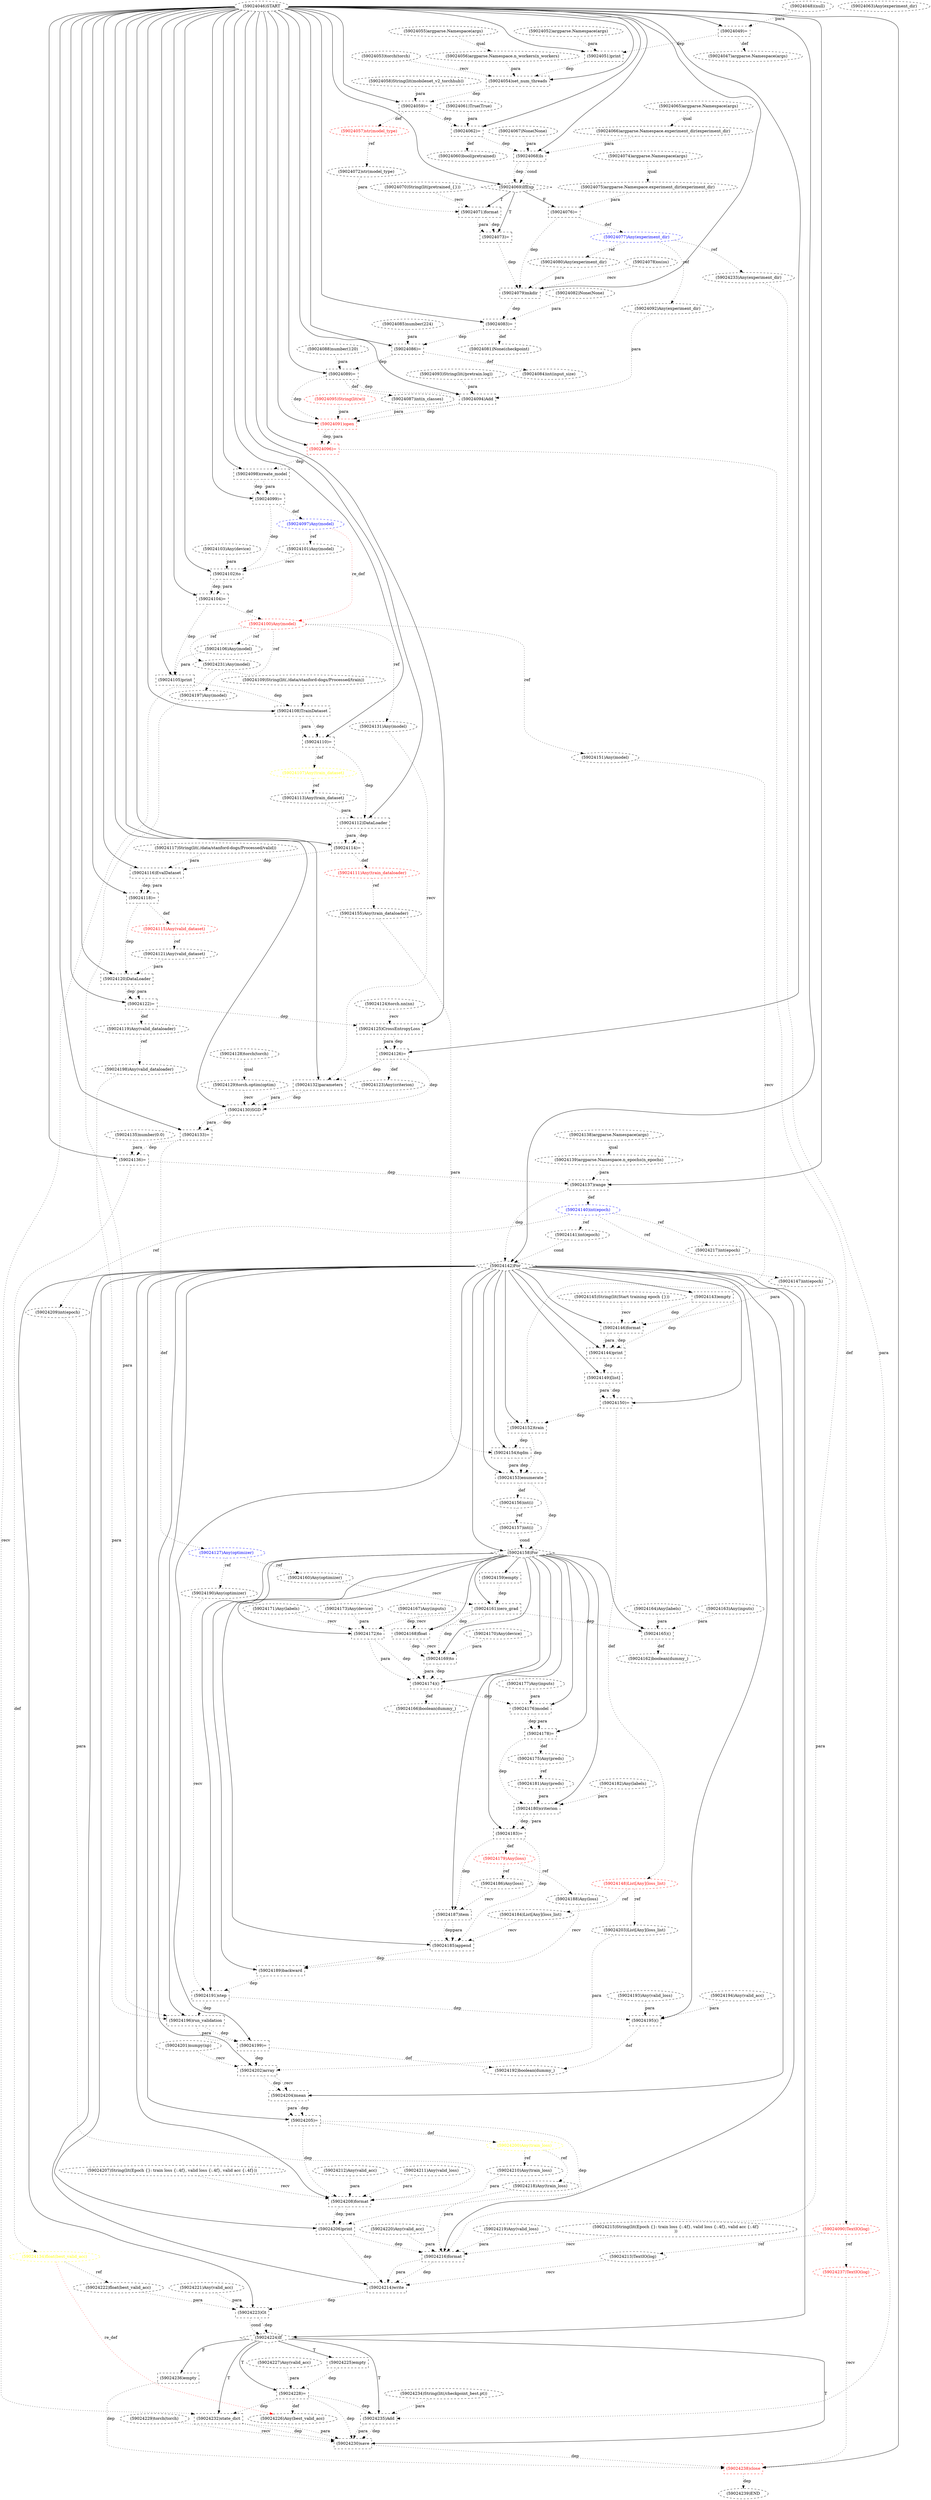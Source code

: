 digraph G {
1 [label="(59024207)String(lit(Epoch {}: train loss {:.4f}, valid loss {:.4f}, valid acc {:.4f}))" shape=ellipse style=dashed]
2 [label="(59024048)(null)" shape=ellipse style=dashed]
3 [label="(59024214)write" shape=box style=dashed]
4 [label="(59024049)=" shape=box style=dashed]
5 [label="(59024152)train" shape=box style=dashed]
6 [label="(59024195)()" shape=box style=dashed]
7 [label="(59024123)Any(criterion)" shape=ellipse style=dashed]
8 [label="(59024231)Any(model)" shape=ellipse style=dashed]
9 [label="(59024127)Any(optimizer)" shape=ellipse style=dashed color=blue fontcolor=blue]
10 [label="(59024122)=" shape=box style=dashed]
11 [label="(59024057)str(model_type)" shape=ellipse style=dashed color=red fontcolor=red]
12 [label="(59024177)Any(inputs)" shape=ellipse style=dashed]
13 [label="(59024191)step" shape=box style=dashed]
14 [label="(59024132)parameters" shape=box style=dashed]
15 [label="(59024136)=" shape=box style=dashed]
16 [label="(59024216)format" shape=box style=dashed]
17 [label="(59024090)TextIO(log)" shape=ellipse style=dashed color=red fontcolor=red]
18 [label="(59024106)Any(model)" shape=ellipse style=dashed]
19 [label="(59024236)empty" shape=box style=dashed]
20 [label="(59024046)START" style=dashed]
21 [label="(59024218)Any(train_loss)" shape=ellipse style=dashed]
22 [label="(59024188)Any(loss)" shape=ellipse style=dashed]
23 [label="(59024069)IfExp" shape=diamond style=dashed]
24 [label="(59024089)=" shape=box style=dashed]
25 [label="(59024161)zero_grad" shape=box style=dashed]
26 [label="(59024137)range" shape=box style=dashed]
27 [label="(59024219)Any(valid_loss)" shape=ellipse style=dashed]
28 [label="(59024047)argparse.Namespace(args)" shape=ellipse style=dashed]
29 [label="(59024113)Any(train_dataset)" shape=ellipse style=dashed]
30 [label="(59024178)=" shape=box style=dashed]
31 [label="(59024149)[list]" shape=box style=dashed]
32 [label="(59024239)END" style=dashed]
33 [label="(59024223)Gt" shape=box style=dashed]
34 [label="(59024158)For" shape=diamond style=dashed]
35 [label="(59024099)=" shape=box style=dashed]
36 [label="(59024186)Any(loss)" shape=ellipse style=dashed]
37 [label="(59024175)Any(preds)" shape=ellipse style=dashed color=black fontcolor=black]
38 [label="(59024233)Any(experiment_dir)" shape=ellipse style=dashed]
39 [label="(59024117)String(lit(./data/stanford-dogs/Processed/valid))" shape=ellipse style=dashed]
40 [label="(59024197)Any(model)" shape=ellipse style=dashed]
41 [label="(59024068)Is" shape=box style=dashed]
42 [label="(59024082)None(None)" shape=ellipse style=dashed]
43 [label="(59024215)String(lit(Epoch {}: train loss {:.4f}, valid loss {:.4f}, valid acc {:.4f}
))" shape=ellipse style=dashed]
44 [label="(59024059)=" shape=box style=dashed]
45 [label="(59024070)String(lit(pretrained_{}))" shape=ellipse style=dashed]
46 [label="(59024086)=" shape=box style=dashed]
47 [label="(59024210)Any(train_loss)" shape=ellipse style=dashed]
48 [label="(59024101)Any(model)" shape=ellipse style=dashed]
49 [label="(59024198)Any(valid_dataloader)" shape=ellipse style=dashed]
50 [label="(59024103)Any(device)" shape=ellipse style=dashed]
51 [label="(59024126)=" shape=box style=dashed]
52 [label="(59024120)DataLoader" shape=box style=dashed]
53 [label="(59024227)Any(valid_acc)" shape=ellipse style=dashed]
54 [label="(59024160)Any(optimizer)" shape=ellipse style=dashed]
55 [label="(59024055)argparse.Namespace(args)" shape=ellipse style=dashed]
56 [label="(59024154)tqdm" shape=box style=dashed]
57 [label="(59024104)=" shape=box style=dashed]
58 [label="(59024194)Any(valid_acc)" shape=ellipse style=dashed]
59 [label="(59024208)format" shape=box style=dashed]
60 [label="(59024102)to" shape=box style=dashed]
61 [label="(59024060)bool(pretrained)" shape=ellipse style=dashed]
62 [label="(59024134)float(best_valid_acc)" shape=ellipse style=dashed color=yellow fontcolor=yellow]
63 [label="(59024142)For" shape=diamond style=dashed]
64 [label="(59024232)state_dict" shape=box style=dashed]
65 [label="(59024204)mean" shape=box style=dashed]
66 [label="(59024212)Any(valid_acc)" shape=ellipse style=dashed]
67 [label="(59024155)Any(train_dataloader)" shape=ellipse style=dashed]
68 [label="(59024151)Any(model)" shape=ellipse style=dashed]
69 [label="(59024164)Any(labels)" shape=ellipse style=dashed]
70 [label="(59024088)number(120)" shape=ellipse style=dashed]
71 [label="(59024157)int(i)" shape=ellipse style=dashed]
72 [label="(59024110)=" shape=box style=dashed]
73 [label="(59024145)String(lit(Start training epoch {}))" shape=ellipse style=dashed]
74 [label="(59024221)Any(valid_acc)" shape=ellipse style=dashed]
75 [label="(59024128)torch(torch)" shape=ellipse style=dashed]
76 [label="(59024139)argparse.Namespace.n_epochs(n_epochs)" shape=ellipse style=dashed]
77 [label="(59024206)print" shape=box style=dashed]
78 [label="(59024141)int(epoch)" shape=ellipse style=dashed]
79 [label="(59024075)argparse.Namespace.experiment_dir(experiment_dir)" shape=ellipse style=dashed]
80 [label="(59024087)int(n_classes)" shape=ellipse style=dashed]
81 [label="(59024196)run_validation" shape=box style=dashed]
82 [label="(59024091)open" shape=box style=dashed color=red fontcolor=red]
83 [label="(59024135)number(0.0)" shape=ellipse style=dashed]
84 [label="(59024133)=" shape=box style=dashed]
85 [label="(59024108)TrainDataset" shape=box style=dashed]
86 [label="(59024187)item" shape=box style=dashed]
87 [label="(59024062)=" shape=box style=dashed]
88 [label="(59024093)String(lit(/pretrain.log))" shape=ellipse style=dashed]
89 [label="(59024053)torch(torch)" shape=ellipse style=dashed]
90 [label="(59024138)argparse.Namespace(args)" shape=ellipse style=dashed]
91 [label="(59024171)Any(labels)" shape=ellipse style=dashed]
92 [label="(59024097)Any(model)" shape=ellipse style=dashed color=blue fontcolor=blue]
93 [label="(59024116)EvalDataset" shape=box style=dashed]
94 [label="(59024230)save" shape=box style=dashed]
95 [label="(59024085)number(224)" shape=ellipse style=dashed]
96 [label="(59024222)float(best_valid_acc)" shape=ellipse style=dashed]
97 [label="(59024081)None(checkpoint)" shape=ellipse style=dashed]
98 [label="(59024174)()" shape=box style=dashed]
99 [label="(59024056)argparse.Namespace.n_workers(n_workers)" shape=ellipse style=dashed]
100 [label="(59024066)argparse.Namespace.experiment_dir(experiment_dir)" shape=ellipse style=dashed]
101 [label="(59024131)Any(model)" shape=ellipse style=dashed]
102 [label="(59024170)Any(device)" shape=ellipse style=dashed]
103 [label="(59024199)=" shape=box style=dashed]
104 [label="(59024213)TextIO(log)" shape=ellipse style=dashed]
105 [label="(59024073)=" shape=box style=dashed]
106 [label="(59024225)empty" shape=box style=dashed]
107 [label="(59024092)Any(experiment_dir)" shape=ellipse style=dashed]
108 [label="(59024124)torch.nn(nn)" shape=ellipse style=dashed]
109 [label="(59024205)=" shape=box style=dashed]
110 [label="(59024083)=" shape=box style=dashed]
111 [label="(59024143)empty" shape=box style=dashed]
112 [label="(59024176)model" shape=box style=dashed]
113 [label="(59024162)boolean(dummy_)" shape=ellipse style=dashed]
114 [label="(59024217)int(epoch)" shape=ellipse style=dashed]
115 [label="(59024146)format" shape=box style=dashed]
116 [label="(59024179)Any(loss)" shape=ellipse style=dashed color=red fontcolor=red]
117 [label="(59024054)set_num_threads" shape=box style=dashed]
118 [label="(59024115)Any(valid_dataset)" shape=ellipse style=dashed color=red fontcolor=red]
119 [label="(59024129)torch.optim(optim)" shape=ellipse style=dashed]
120 [label="(59024181)Any(preds)" shape=ellipse style=dashed]
121 [label="(59024063)Any(experiment_dir)" shape=ellipse style=dashed]
122 [label="(59024202)array" shape=box style=dashed]
123 [label="(59024156)int(i)" shape=ellipse style=dashed color=black fontcolor=black]
124 [label="(59024234)String(lit(/checkpoint_best.pt))" shape=ellipse style=dashed]
125 [label="(59024074)argparse.Namespace(args)" shape=ellipse style=dashed]
126 [label="(59024226)Any(best_valid_acc)" shape=ellipse style=dashed]
127 [label="(59024168)float" shape=box style=dashed]
128 [label="(59024201)numpy(np)" shape=ellipse style=dashed]
129 [label="(59024096)=" shape=box style=dashed color=red fontcolor=red]
130 [label="(59024165)()" shape=box style=dashed]
131 [label="(59024220)Any(valid_acc)" shape=ellipse style=dashed]
132 [label="(59024144)print" shape=box style=dashed]
133 [label="(59024147)int(epoch)" shape=ellipse style=dashed]
134 [label="(59024125)CrossEntropyLoss" shape=box style=dashed]
135 [label="(59024192)boolean(dummy_)" shape=ellipse style=dashed]
136 [label="(59024200)Any(train_loss)" shape=ellipse style=dashed color=yellow fontcolor=yellow]
137 [label="(59024203)List[Any](loss_list)" shape=ellipse style=dashed]
138 [label="(59024228)=" shape=box style=dashed]
139 [label="(59024167)Any(inputs)" shape=ellipse style=dashed]
140 [label="(59024072)str(model_type)" shape=ellipse style=dashed]
141 [label="(59024077)Any(experiment_dir)" shape=ellipse style=dashed color=blue fontcolor=blue]
142 [label="(59024180)criterion" shape=box style=dashed]
143 [label="(59024098)create_model" shape=box style=dashed]
144 [label="(59024112)DataLoader" shape=box style=dashed]
145 [label="(59024159)empty" shape=box style=dashed]
146 [label="(59024071)format" shape=box style=dashed]
147 [label="(59024211)Any(valid_loss)" shape=ellipse style=dashed]
148 [label="(59024058)String(lit(mobilenet_v2_torchhub))" shape=ellipse style=dashed]
149 [label="(59024094)Add" shape=box style=dashed]
150 [label="(59024118)=" shape=box style=dashed]
151 [label="(59024182)Any(labels)" shape=ellipse style=dashed]
152 [label="(59024148)List[Any](loss_list)" shape=ellipse style=dashed color=red fontcolor=red]
153 [label="(59024163)Any(inputs)" shape=ellipse style=dashed]
154 [label="(59024100)Any(model)" shape=ellipse style=dashed color=red fontcolor=red]
155 [label="(59024169)to" shape=box style=dashed]
156 [label="(59024051)print" shape=box style=dashed]
157 [label="(59024193)Any(valid_loss)" shape=ellipse style=dashed]
158 [label="(59024209)int(epoch)" shape=ellipse style=dashed]
159 [label="(59024189)backward" shape=box style=dashed]
160 [label="(59024052)argparse.Namespace(args)" shape=ellipse style=dashed]
161 [label="(59024105)print" shape=box style=dashed]
162 [label="(59024150)=" shape=box style=dashed]
163 [label="(59024166)boolean(dummy_)" shape=ellipse style=dashed]
164 [label="(59024224)If" shape=diamond style=dashed]
165 [label="(59024229)torch(torch)" shape=ellipse style=dashed]
166 [label="(59024190)Any(optimizer)" shape=ellipse style=dashed]
167 [label="(59024114)=" shape=box style=dashed]
168 [label="(59024185)append" shape=box style=dashed]
169 [label="(59024119)Any(valid_dataloader)" shape=ellipse style=dashed color=black fontcolor=black]
170 [label="(59024065)argparse.Namespace(args)" shape=ellipse style=dashed]
171 [label="(59024235)Add" shape=box style=dashed]
172 [label="(59024084)int(input_size)" shape=ellipse style=dashed]
173 [label="(59024080)Any(experiment_dir)" shape=ellipse style=dashed]
174 [label="(59024237)TextIO(log)" shape=ellipse style=dashed color=red fontcolor=red]
175 [label="(59024130)SGD" shape=box style=dashed]
176 [label="(59024172)to" shape=box style=dashed]
177 [label="(59024107)Any(train_dataset)" shape=ellipse style=dashed color=yellow fontcolor=yellow]
178 [label="(59024067)None(None)" shape=ellipse style=dashed]
179 [label="(59024079)mkdir" shape=box style=dashed]
180 [label="(59024183)=" shape=box style=dashed]
181 [label="(59024153)enumerate" shape=box style=dashed]
182 [label="(59024140)int(epoch)" shape=ellipse style=dashed color=blue fontcolor=blue]
183 [label="(59024184)List[Any](loss_list)" shape=ellipse style=dashed]
184 [label="(59024095)String(lit(w))" shape=ellipse style=dashed color=red fontcolor=red]
185 [label="(59024111)Any(train_dataloader)" shape=ellipse style=dashed color=red fontcolor=red]
186 [label="(59024109)String(lit(./data/stanford-dogs/Processed/train))" shape=ellipse style=dashed]
187 [label="(59024061)True(True)" shape=ellipse style=dashed]
188 [label="(59024076)=" shape=box style=dashed]
189 [label="(59024078)os(os)" shape=ellipse style=dashed]
190 [label="(59024173)Any(device)" shape=ellipse style=dashed]
191 [label="(59024238)close" shape=box style=dashed color=red fontcolor=red]
192 [label="(59024121)Any(valid_dataset)" shape=ellipse style=dashed]
63 -> 3 [label="" style=solid];
104 -> 3 [label="recv" style=dotted];
16 -> 3 [label="dep" style=dotted];
16 -> 3 [label="para" style=dotted];
77 -> 3 [label="dep" style=dotted];
20 -> 4 [label="" style=solid];
2 -> 4 [label="para" style=dotted];
63 -> 5 [label="" style=solid];
68 -> 5 [label="recv" style=dotted];
162 -> 5 [label="dep" style=dotted];
63 -> 6 [label="" style=solid];
157 -> 6 [label="para" style=dotted];
58 -> 6 [label="para" style=dotted];
13 -> 6 [label="dep" style=dotted];
51 -> 7 [label="def" style=dotted];
154 -> 8 [label="ref" style=dotted];
84 -> 9 [label="def" style=dotted];
20 -> 10 [label="" style=solid];
52 -> 10 [label="dep" style=dotted];
52 -> 10 [label="para" style=dotted];
44 -> 11 [label="def" style=dotted];
34 -> 13 [label="" style=solid];
166 -> 13 [label="recv" style=dotted];
159 -> 13 [label="dep" style=dotted];
20 -> 14 [label="" style=solid];
101 -> 14 [label="recv" style=dotted];
51 -> 14 [label="dep" style=dotted];
20 -> 15 [label="" style=solid];
83 -> 15 [label="para" style=dotted];
84 -> 15 [label="dep" style=dotted];
63 -> 16 [label="" style=solid];
43 -> 16 [label="recv" style=dotted];
114 -> 16 [label="para" style=dotted];
21 -> 16 [label="para" style=dotted];
27 -> 16 [label="para" style=dotted];
131 -> 16 [label="para" style=dotted];
77 -> 16 [label="dep" style=dotted];
129 -> 17 [label="def" style=dotted];
154 -> 18 [label="ref" style=dotted];
164 -> 19 [label="F"];
136 -> 21 [label="ref" style=dotted];
116 -> 22 [label="ref" style=dotted];
20 -> 23 [label="" style=solid];
41 -> 23 [label="dep" style=dotted];
41 -> 23 [label="cond" style=dotted];
20 -> 24 [label="" style=solid];
70 -> 24 [label="para" style=dotted];
46 -> 24 [label="dep" style=dotted];
34 -> 25 [label="" style=solid];
54 -> 25 [label="recv" style=dotted];
145 -> 25 [label="dep" style=dotted];
20 -> 26 [label="" style=solid];
76 -> 26 [label="para" style=dotted];
15 -> 26 [label="dep" style=dotted];
4 -> 28 [label="def" style=dotted];
177 -> 29 [label="ref" style=dotted];
34 -> 30 [label="" style=solid];
112 -> 30 [label="dep" style=dotted];
112 -> 30 [label="para" style=dotted];
63 -> 31 [label="" style=solid];
132 -> 31 [label="dep" style=dotted];
191 -> 32 [label="dep" style=dotted];
63 -> 33 [label="" style=solid];
74 -> 33 [label="para" style=dotted];
96 -> 33 [label="para" style=dotted];
3 -> 33 [label="dep" style=dotted];
63 -> 34 [label="" style=solid];
181 -> 34 [label="dep" style=dotted];
71 -> 34 [label="cond" style=dotted];
20 -> 35 [label="" style=solid];
143 -> 35 [label="dep" style=dotted];
143 -> 35 [label="para" style=dotted];
116 -> 36 [label="ref" style=dotted];
30 -> 37 [label="def" style=dotted];
141 -> 38 [label="ref" style=dotted];
154 -> 40 [label="ref" style=dotted];
20 -> 41 [label="" style=solid];
100 -> 41 [label="para" style=dotted];
178 -> 41 [label="para" style=dotted];
87 -> 41 [label="dep" style=dotted];
20 -> 44 [label="" style=solid];
148 -> 44 [label="para" style=dotted];
117 -> 44 [label="dep" style=dotted];
20 -> 46 [label="" style=solid];
95 -> 46 [label="para" style=dotted];
110 -> 46 [label="dep" style=dotted];
136 -> 47 [label="ref" style=dotted];
92 -> 48 [label="ref" style=dotted];
169 -> 49 [label="ref" style=dotted];
20 -> 51 [label="" style=solid];
134 -> 51 [label="dep" style=dotted];
134 -> 51 [label="para" style=dotted];
20 -> 52 [label="" style=solid];
192 -> 52 [label="para" style=dotted];
150 -> 52 [label="dep" style=dotted];
9 -> 54 [label="ref" style=dotted];
63 -> 56 [label="" style=solid];
67 -> 56 [label="para" style=dotted];
5 -> 56 [label="dep" style=dotted];
20 -> 57 [label="" style=solid];
60 -> 57 [label="dep" style=dotted];
60 -> 57 [label="para" style=dotted];
63 -> 59 [label="" style=solid];
1 -> 59 [label="recv" style=dotted];
158 -> 59 [label="para" style=dotted];
47 -> 59 [label="para" style=dotted];
147 -> 59 [label="para" style=dotted];
66 -> 59 [label="para" style=dotted];
109 -> 59 [label="dep" style=dotted];
20 -> 60 [label="" style=solid];
48 -> 60 [label="recv" style=dotted];
50 -> 60 [label="para" style=dotted];
35 -> 60 [label="dep" style=dotted];
87 -> 61 [label="def" style=dotted];
15 -> 62 [label="def" style=dotted];
20 -> 63 [label="" style=solid];
26 -> 63 [label="dep" style=dotted];
78 -> 63 [label="cond" style=dotted];
164 -> 64 [label="T"];
8 -> 64 [label="recv" style=dotted];
138 -> 64 [label="dep" style=dotted];
63 -> 65 [label="" style=solid];
122 -> 65 [label="dep" style=dotted];
122 -> 65 [label="recv" style=dotted];
185 -> 67 [label="ref" style=dotted];
154 -> 68 [label="ref" style=dotted];
123 -> 71 [label="ref" style=dotted];
20 -> 72 [label="" style=solid];
85 -> 72 [label="dep" style=dotted];
85 -> 72 [label="para" style=dotted];
90 -> 76 [label="qual" style=dotted];
63 -> 77 [label="" style=solid];
59 -> 77 [label="dep" style=dotted];
59 -> 77 [label="para" style=dotted];
109 -> 77 [label="dep" style=dotted];
182 -> 78 [label="ref" style=dotted];
125 -> 79 [label="qual" style=dotted];
24 -> 80 [label="def" style=dotted];
63 -> 81 [label="" style=solid];
40 -> 81 [label="para" style=dotted];
49 -> 81 [label="para" style=dotted];
13 -> 81 [label="dep" style=dotted];
20 -> 82 [label="" style=solid];
149 -> 82 [label="dep" style=dotted];
149 -> 82 [label="para" style=dotted];
184 -> 82 [label="para" style=dotted];
24 -> 82 [label="dep" style=dotted];
20 -> 84 [label="" style=solid];
175 -> 84 [label="dep" style=dotted];
175 -> 84 [label="para" style=dotted];
20 -> 85 [label="" style=solid];
186 -> 85 [label="para" style=dotted];
161 -> 85 [label="dep" style=dotted];
34 -> 86 [label="" style=solid];
36 -> 86 [label="recv" style=dotted];
180 -> 86 [label="dep" style=dotted];
20 -> 87 [label="" style=solid];
187 -> 87 [label="para" style=dotted];
44 -> 87 [label="dep" style=dotted];
35 -> 92 [label="def" style=dotted];
20 -> 93 [label="" style=solid];
39 -> 93 [label="para" style=dotted];
167 -> 93 [label="dep" style=dotted];
164 -> 94 [label="T"];
165 -> 94 [label="recv" style=dotted];
64 -> 94 [label="dep" style=dotted];
64 -> 94 [label="para" style=dotted];
171 -> 94 [label="dep" style=dotted];
171 -> 94 [label="para" style=dotted];
138 -> 94 [label="dep" style=dotted];
62 -> 96 [label="ref" style=dotted];
110 -> 97 [label="def" style=dotted];
34 -> 98 [label="" style=solid];
155 -> 98 [label="dep" style=dotted];
155 -> 98 [label="para" style=dotted];
176 -> 98 [label="dep" style=dotted];
176 -> 98 [label="para" style=dotted];
55 -> 99 [label="qual" style=dotted];
170 -> 100 [label="qual" style=dotted];
154 -> 101 [label="ref" style=dotted];
63 -> 103 [label="" style=solid];
81 -> 103 [label="dep" style=dotted];
81 -> 103 [label="para" style=dotted];
17 -> 104 [label="ref" style=dotted];
23 -> 105 [label="T"];
146 -> 105 [label="dep" style=dotted];
146 -> 105 [label="para" style=dotted];
164 -> 106 [label="T"];
141 -> 107 [label="ref" style=dotted];
63 -> 109 [label="" style=solid];
65 -> 109 [label="dep" style=dotted];
65 -> 109 [label="para" style=dotted];
20 -> 110 [label="" style=solid];
42 -> 110 [label="para" style=dotted];
179 -> 110 [label="dep" style=dotted];
63 -> 111 [label="" style=solid];
34 -> 112 [label="" style=solid];
12 -> 112 [label="para" style=dotted];
98 -> 112 [label="dep" style=dotted];
130 -> 113 [label="def" style=dotted];
182 -> 114 [label="ref" style=dotted];
63 -> 115 [label="" style=solid];
73 -> 115 [label="recv" style=dotted];
133 -> 115 [label="para" style=dotted];
111 -> 115 [label="dep" style=dotted];
180 -> 116 [label="def" style=dotted];
20 -> 117 [label="" style=solid];
89 -> 117 [label="recv" style=dotted];
99 -> 117 [label="para" style=dotted];
156 -> 117 [label="dep" style=dotted];
150 -> 118 [label="def" style=dotted];
75 -> 119 [label="qual" style=dotted];
37 -> 120 [label="ref" style=dotted];
63 -> 122 [label="" style=solid];
128 -> 122 [label="recv" style=dotted];
137 -> 122 [label="para" style=dotted];
103 -> 122 [label="dep" style=dotted];
181 -> 123 [label="def" style=dotted];
138 -> 126 [label="def" style=dotted];
62 -> 126 [label="re_def" style=dotted color=red];
34 -> 127 [label="" style=solid];
139 -> 127 [label="recv" style=dotted];
25 -> 127 [label="dep" style=dotted];
20 -> 129 [label="" style=solid];
82 -> 129 [label="dep" style=dotted];
82 -> 129 [label="para" style=dotted];
34 -> 130 [label="" style=solid];
153 -> 130 [label="para" style=dotted];
69 -> 130 [label="para" style=dotted];
25 -> 130 [label="dep" style=dotted];
63 -> 132 [label="" style=solid];
115 -> 132 [label="dep" style=dotted];
115 -> 132 [label="para" style=dotted];
111 -> 132 [label="dep" style=dotted];
182 -> 133 [label="ref" style=dotted];
20 -> 134 [label="" style=solid];
108 -> 134 [label="recv" style=dotted];
10 -> 134 [label="dep" style=dotted];
6 -> 135 [label="def" style=dotted];
103 -> 135 [label="def" style=dotted];
109 -> 136 [label="def" style=dotted];
152 -> 137 [label="ref" style=dotted];
164 -> 138 [label="T"];
53 -> 138 [label="para" style=dotted];
106 -> 138 [label="dep" style=dotted];
11 -> 140 [label="ref" style=dotted];
188 -> 141 [label="def" style=dotted];
34 -> 142 [label="" style=solid];
120 -> 142 [label="para" style=dotted];
151 -> 142 [label="para" style=dotted];
30 -> 142 [label="dep" style=dotted];
20 -> 143 [label="" style=solid];
129 -> 143 [label="dep" style=dotted];
20 -> 144 [label="" style=solid];
29 -> 144 [label="para" style=dotted];
72 -> 144 [label="dep" style=dotted];
34 -> 145 [label="" style=solid];
23 -> 146 [label="T"];
45 -> 146 [label="recv" style=dotted];
140 -> 146 [label="para" style=dotted];
20 -> 149 [label="" style=solid];
107 -> 149 [label="para" style=dotted];
88 -> 149 [label="para" style=dotted];
24 -> 149 [label="dep" style=dotted];
20 -> 150 [label="" style=solid];
93 -> 150 [label="dep" style=dotted];
93 -> 150 [label="para" style=dotted];
162 -> 152 [label="def" style=dotted];
57 -> 154 [label="def" style=dotted];
92 -> 154 [label="re_def" style=dotted color=red];
34 -> 155 [label="" style=solid];
127 -> 155 [label="dep" style=dotted];
127 -> 155 [label="recv" style=dotted];
102 -> 155 [label="para" style=dotted];
25 -> 155 [label="dep" style=dotted];
20 -> 156 [label="" style=solid];
160 -> 156 [label="para" style=dotted];
4 -> 156 [label="dep" style=dotted];
182 -> 158 [label="ref" style=dotted];
34 -> 159 [label="" style=solid];
22 -> 159 [label="recv" style=dotted];
168 -> 159 [label="dep" style=dotted];
20 -> 161 [label="" style=solid];
18 -> 161 [label="para" style=dotted];
57 -> 161 [label="dep" style=dotted];
63 -> 162 [label="" style=solid];
31 -> 162 [label="dep" style=dotted];
31 -> 162 [label="para" style=dotted];
98 -> 163 [label="def" style=dotted];
63 -> 164 [label="" style=solid];
33 -> 164 [label="dep" style=dotted];
33 -> 164 [label="cond" style=dotted];
9 -> 166 [label="ref" style=dotted];
20 -> 167 [label="" style=solid];
144 -> 167 [label="dep" style=dotted];
144 -> 167 [label="para" style=dotted];
34 -> 168 [label="" style=solid];
183 -> 168 [label="recv" style=dotted];
86 -> 168 [label="dep" style=dotted];
86 -> 168 [label="para" style=dotted];
180 -> 168 [label="dep" style=dotted];
10 -> 169 [label="def" style=dotted];
164 -> 171 [label="T"];
38 -> 171 [label="para" style=dotted];
124 -> 171 [label="para" style=dotted];
138 -> 171 [label="dep" style=dotted];
46 -> 172 [label="def" style=dotted];
141 -> 173 [label="ref" style=dotted];
17 -> 174 [label="ref" style=dotted];
20 -> 175 [label="" style=solid];
119 -> 175 [label="recv" style=dotted];
14 -> 175 [label="dep" style=dotted];
14 -> 175 [label="para" style=dotted];
51 -> 175 [label="dep" style=dotted];
34 -> 176 [label="" style=solid];
91 -> 176 [label="recv" style=dotted];
190 -> 176 [label="para" style=dotted];
25 -> 176 [label="dep" style=dotted];
72 -> 177 [label="def" style=dotted];
20 -> 179 [label="" style=solid];
189 -> 179 [label="recv" style=dotted];
173 -> 179 [label="para" style=dotted];
105 -> 179 [label="dep" style=dotted];
188 -> 179 [label="dep" style=dotted];
34 -> 180 [label="" style=solid];
142 -> 180 [label="dep" style=dotted];
142 -> 180 [label="para" style=dotted];
63 -> 181 [label="" style=solid];
56 -> 181 [label="dep" style=dotted];
56 -> 181 [label="para" style=dotted];
5 -> 181 [label="dep" style=dotted];
26 -> 182 [label="def" style=dotted];
152 -> 183 [label="ref" style=dotted];
167 -> 185 [label="def" style=dotted];
23 -> 188 [label="F"];
79 -> 188 [label="para" style=dotted];
20 -> 191 [label="" style=solid];
174 -> 191 [label="recv" style=dotted];
19 -> 191 [label="dep" style=dotted];
94 -> 191 [label="dep" style=dotted];
118 -> 192 [label="ref" style=dotted];
}